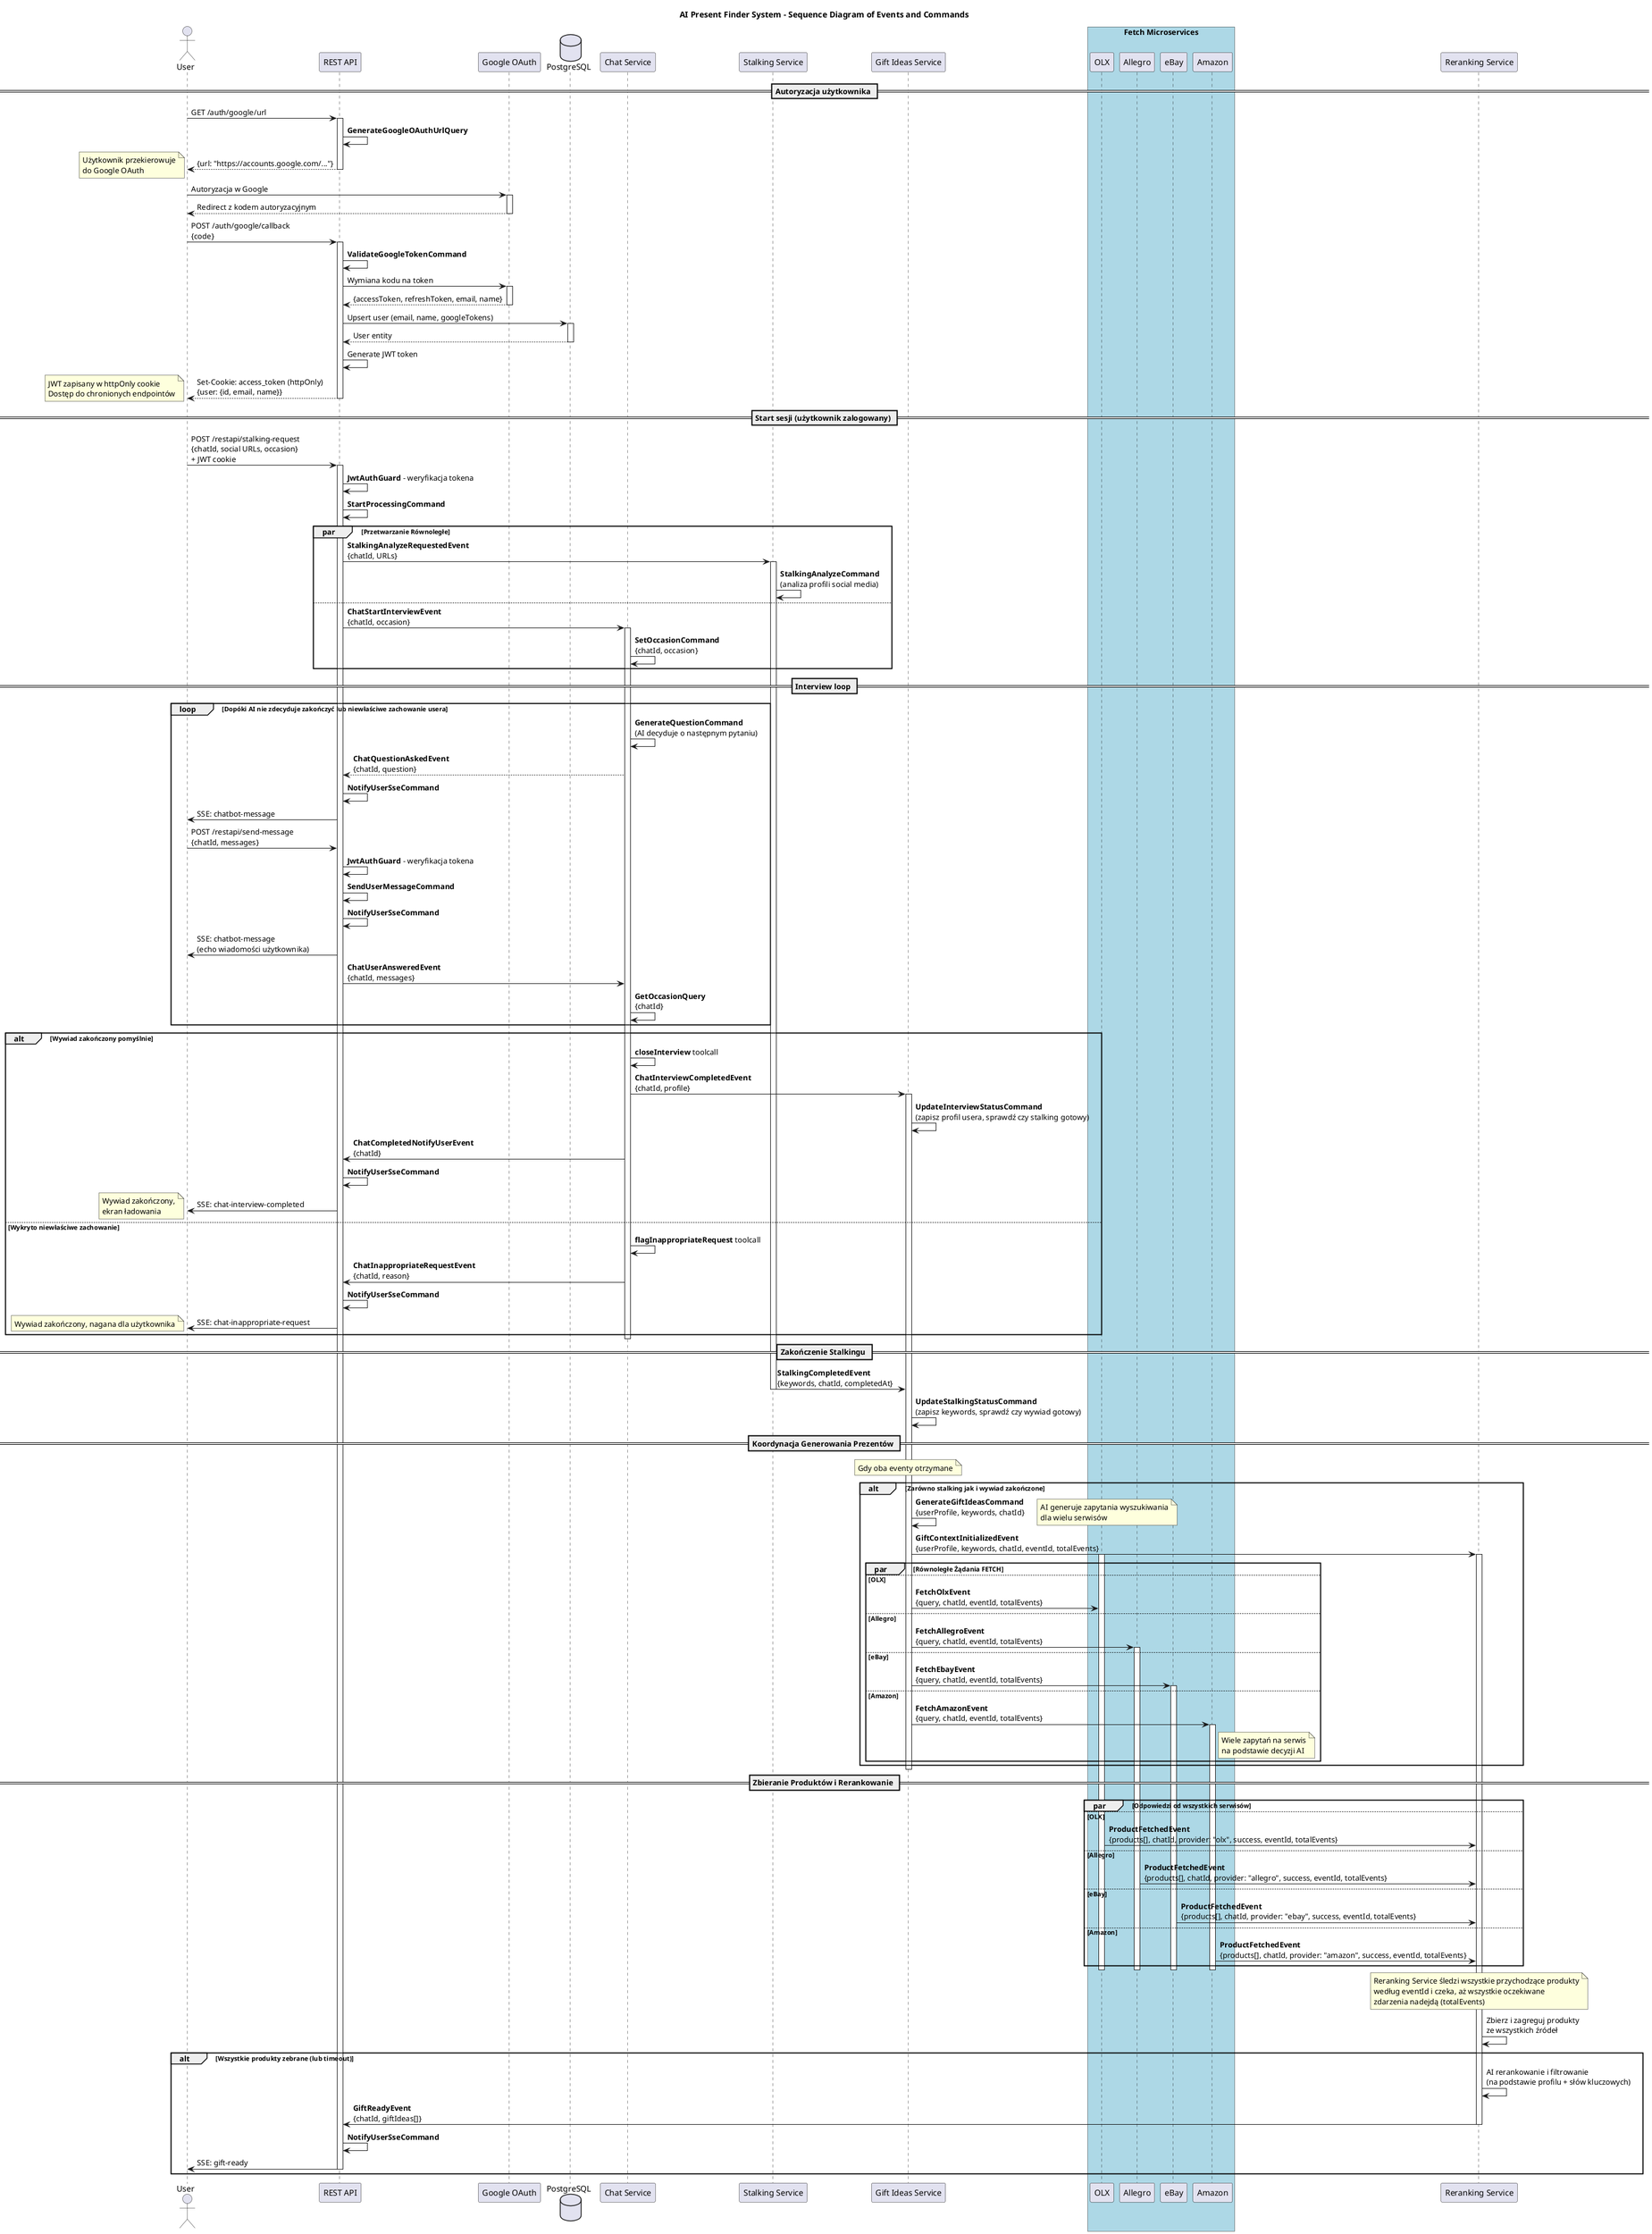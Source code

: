 @startuml sequence_diagram
title AI Present Finder System - Sequence Diagram of Events and Commands

actor User as U
participant "REST API" as REST
participant "Google OAuth" as GOOGLE
database "PostgreSQL" as DB
participant "Chat Service" as CHAT
participant "Stalking Service" as STALK
participant "Gift Ideas Service" as GIFT
box "Fetch Microservices" #LightBlue
  participant "OLX" as FETCH_OLX
  participant "Allegro" as FETCH_ALLEGRO
  participant "eBay" as FETCH_EBAY
  participant "Amazon" as FETCH_AMAZON
end box
participant "Reranking Service" as RERANK

== Autoryzacja użytkownika ==
U -> REST: GET /auth/google/url
activate REST
REST -> REST: **GenerateGoogleOAuthUrlQuery**
REST --> U: {url: "https://accounts.google.com/..."}
deactivate REST
note left: Użytkownik przekierowuje\ndo Google OAuth

U -> GOOGLE: Autoryzacja w Google
activate GOOGLE
GOOGLE --> U: Redirect z kodem autoryzacyjnym
deactivate GOOGLE

U -> REST: POST /auth/google/callback\n{code}
activate REST
REST -> REST: **ValidateGoogleTokenCommand**
REST -> GOOGLE: Wymiana kodu na token
activate GOOGLE
GOOGLE --> REST: {accessToken, refreshToken, email, name}
deactivate GOOGLE
REST -> DB: Upsert user (email, name, googleTokens)
activate DB
DB --> REST: User entity
deactivate DB
REST -> REST: Generate JWT token
REST --> U: Set-Cookie: access_token (httpOnly)\n{user: {id, email, name}}
deactivate REST
note left: JWT zapisany w httpOnly cookie\nDostęp do chronionych endpointów

== Start sesji (użytkownik zalogowany) ==
U -> REST: POST /restapi/stalking-request\n{chatId, social URLs, occasion}\n+ JWT cookie
activate REST
REST -> REST: **JwtAuthGuard** - weryfikacja tokena
REST -> REST: **StartProcessingCommand**

par Przetwarzanie Równoległe
  REST -> STALK: **StalkingAnalyzeRequestedEvent**\n{chatId, URLs}
  activate STALK
  STALK -> STALK: **StalkingAnalyzeCommand**\n(analiza profili social media)
else
  REST -> CHAT: **ChatStartInterviewEvent**\n{chatId, occasion}
  activate CHAT
  CHAT -> CHAT: **SetOccasionCommand**\n{chatId, occasion}
end

== Interview loop ==
loop Dopóki AI nie zdecyduje zakończyć lub niewłaściwe zachowanie usera
  CHAT -> CHAT: **GenerateQuestionCommand**\n(AI decyduje o następnym pytaniu)
  CHAT --> REST: **ChatQuestionAskedEvent**\n{chatId, question}
  REST -> REST: **NotifyUserSseCommand**
  REST -> U: SSE: chatbot-message
  U -> REST: POST /restapi/send-message\n{chatId, messages}
  REST -> REST: **JwtAuthGuard** - weryfikacja tokena
  REST -> REST: **SendUserMessageCommand**
  REST -> REST: **NotifyUserSseCommand**
  REST -> U: SSE: chatbot-message\n(echo wiadomości użytkownika)
  REST -> CHAT: **ChatUserAnsweredEvent**\n{chatId, messages}
  CHAT -> CHAT: **GetOccasionQuery**\n{chatId}
end

alt Wywiad zakończony pomyślnie
  CHAT -> CHAT: **closeInterview** toolcall
  CHAT -> GIFT: **ChatInterviewCompletedEvent**\n{chatId, profile}
  activate GIFT
  GIFT -> GIFT: **UpdateInterviewStatusCommand**\n(zapisz profil usera, sprawdź czy stalking gotowy)
  CHAT -> REST: **ChatCompletedNotifyUserEvent**\n{chatId}
  REST -> REST: **NotifyUserSseCommand**
  REST -> U: SSE: chat-interview-completed
  note left: Wywiad zakończony,\nekran ładowania
else Wykryto niewłaściwe zachowanie
  CHAT -> CHAT: **flagInappropriateRequest** toolcall
  CHAT -> REST: **ChatInappropriateRequestEvent**\n{chatId, reason}
  REST -> REST: **NotifyUserSseCommand**
  REST -> U: SSE: chat-inappropriate-request
    note left: Wywiad zakończony, nagana dla użytkownika
end

deactivate CHAT

== Zakończenie Stalkingu ==
STALK -> GIFT: **StalkingCompletedEvent**\n{keywords, chatId, completedAt}
deactivate STALK
GIFT -> GIFT: **UpdateStalkingStatusCommand**\n(zapisz keywords, sprawdź czy wywiad gotowy)

== Koordynacja Generowania Prezentów ==
note over GIFT: Gdy oba eventy otrzymane

alt Zarówno stalking jak i wywiad zakończone
  GIFT -> GIFT: **GenerateGiftIdeasCommand**\n{userProfile, keywords, chatId}
  note right: AI generuje zapytania wyszukiwania\ndla wielu serwisów
  
  GIFT -> RERANK: **GiftContextInitializedEvent**\n{userProfile, keywords, chatId, eventId, totalEvents}
  activate RERANK
 
  par Równoległe Żądania FETCH
  else OLX
    activate FETCH_OLX
    GIFT -> FETCH_OLX: **FetchOlxEvent**\n{query, chatId, eventId, totalEvents}
  else Allegro
    GIFT -> FETCH_ALLEGRO: **FetchAllegroEvent**\n{query, chatId, eventId, totalEvents}
    activate FETCH_ALLEGRO
  else eBay
    GIFT -> FETCH_EBAY: **FetchEbayEvent**\n{query, chatId, eventId, totalEvents}
    activate FETCH_EBAY
  else Amazon
    GIFT -> FETCH_AMAZON: **FetchAmazonEvent**\n{query, chatId, eventId, totalEvents}
    activate FETCH_AMAZON
    note right of FETCH_AMAZON: Wiele zapytań na serwis\nna podstawie decyzji AI
  end
end
deactivate GIFT

== Zbieranie Produktów i Rerankowanie ==
par Odpowiedzi od wszystkich serwisów
else OLX
  FETCH_OLX -> RERANK: **ProductFetchedEvent**\n{products[], chatId, provider: "olx", success, eventId, totalEvents}
else Allegro
  FETCH_ALLEGRO -> RERANK: **ProductFetchedEvent**\n{products[], chatId, provider: "allegro", success, eventId, totalEvents}
else eBay
  FETCH_EBAY -> RERANK: **ProductFetchedEvent**\n{products[], chatId, provider: "ebay", success, eventId, totalEvents}
else Amazon
  FETCH_AMAZON -> RERANK: **ProductFetchedEvent**\n{products[], chatId, provider: "amazon", success, eventId, totalEvents}
end
deactivate FETCH_OLX
deactivate FETCH_ALLEGRO
deactivate FETCH_EBAY
deactivate FETCH_AMAZON

note over RERANK
  Reranking Service śledzi wszystkie przychodzące produkty
  według eventId i czeka, aż wszystkie oczekiwane
  zdarzenia nadejdą (totalEvents)
end note

RERANK -> RERANK: Zbierz i zagreguj produkty\nze wszystkich źródeł

alt Wszystkie produkty zebrane (lub timeout)
  RERANK -> RERANK: AI rerankowanie i filtrowanie\n(na podstawie profilu + słów kluczowych)
  RERANK -> REST: **GiftReadyEvent**\n{chatId, giftIdeas[]}
  deactivate RERANK
  REST -> REST: **NotifyUserSseCommand**
  REST -> U: SSE: gift-ready
  deactivate REST
end

@enduml

